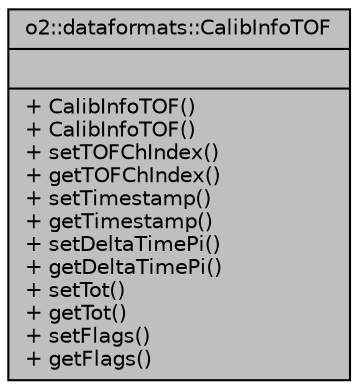 digraph "o2::dataformats::CalibInfoTOF"
{
 // INTERACTIVE_SVG=YES
  bgcolor="transparent";
  edge [fontname="Helvetica",fontsize="10",labelfontname="Helvetica",labelfontsize="10"];
  node [fontname="Helvetica",fontsize="10",shape=record];
  Node1 [label="{o2::dataformats::CalibInfoTOF\n||+ CalibInfoTOF()\l+ CalibInfoTOF()\l+ setTOFChIndex()\l+ getTOFChIndex()\l+ setTimestamp()\l+ getTimestamp()\l+ setDeltaTimePi()\l+ getDeltaTimePi()\l+ setTot()\l+ getTot()\l+ setFlags()\l+ getFlags()\l}",height=0.2,width=0.4,color="black", fillcolor="grey75", style="filled" fontcolor="black"];
}
